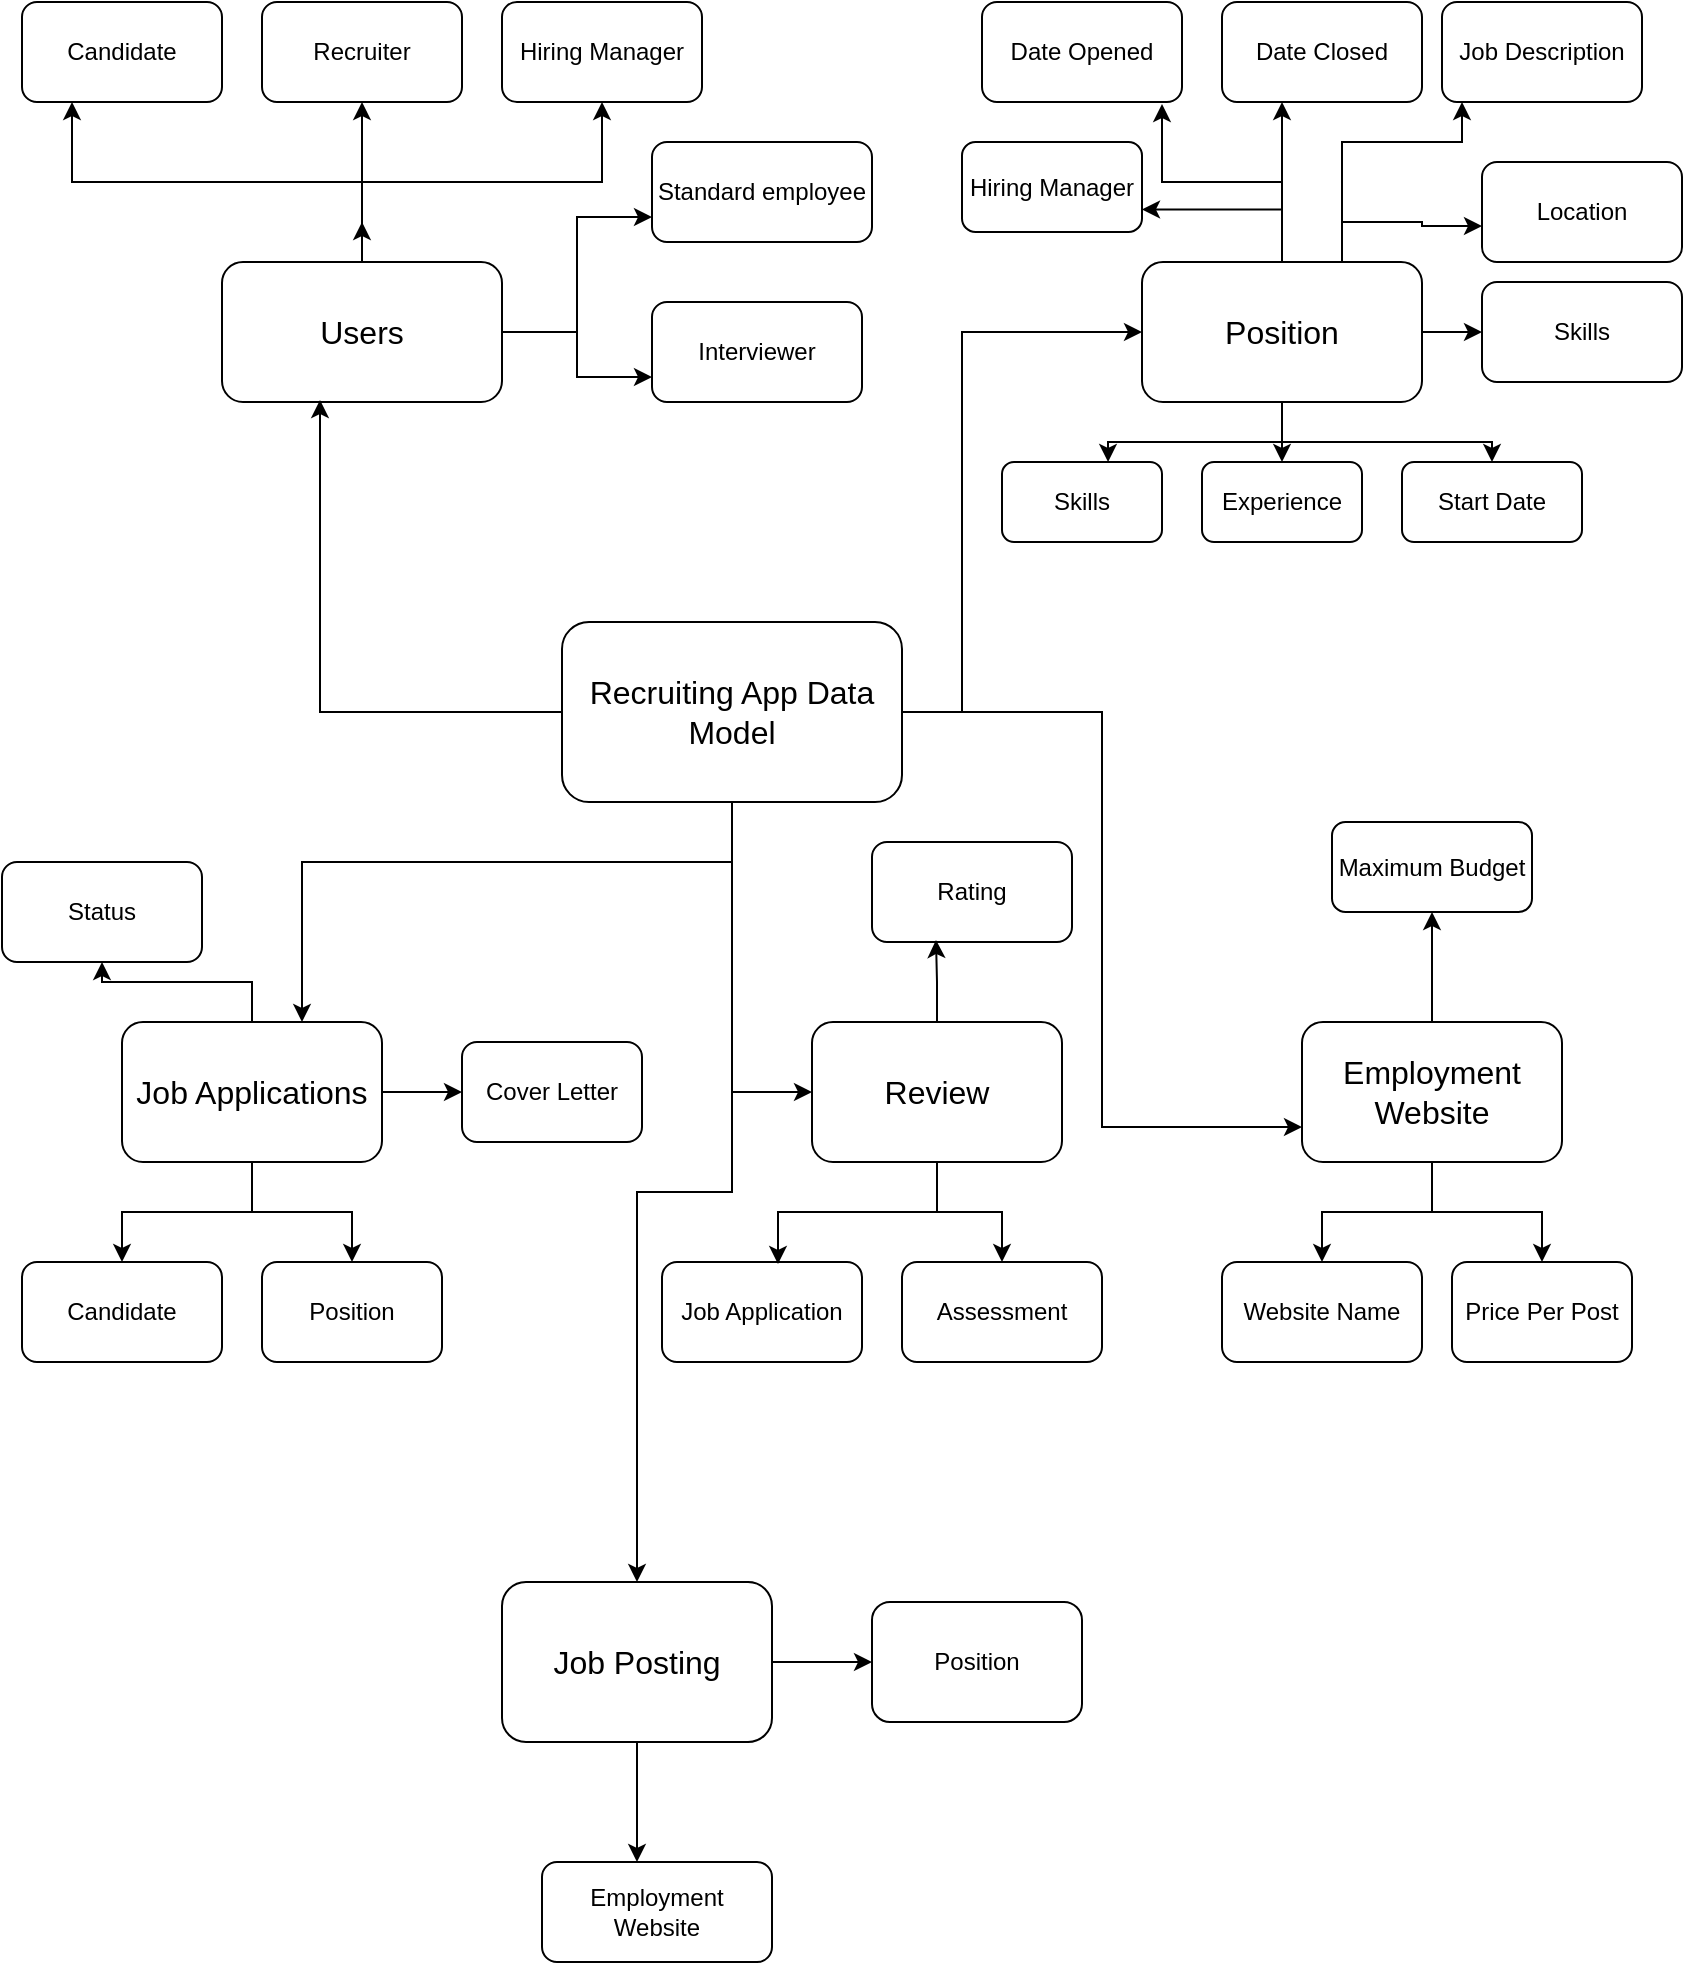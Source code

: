 <mxfile version="24.6.4" type="github">
  <diagram name="Page-1" id="zWi2UBD_fkuRtvGfG0TE">
    <mxGraphModel dx="1981" dy="1057" grid="1" gridSize="10" guides="1" tooltips="1" connect="1" arrows="1" fold="1" page="1" pageScale="1" pageWidth="850" pageHeight="1100" math="0" shadow="0">
      <root>
        <mxCell id="0" />
        <mxCell id="1" parent="0" />
        <mxCell id="zKFp7WblKRK58K7L19Fx-49" style="edgeStyle=orthogonalEdgeStyle;rounded=0;orthogonalLoop=1;jettySize=auto;html=1;entryX=0;entryY=0.5;entryDx=0;entryDy=0;" edge="1" parent="1" source="zKFp7WblKRK58K7L19Fx-1" target="zKFp7WblKRK58K7L19Fx-8">
          <mxGeometry relative="1" as="geometry">
            <Array as="points">
              <mxPoint x="500" y="435" />
              <mxPoint x="500" y="245" />
            </Array>
          </mxGeometry>
        </mxCell>
        <mxCell id="zKFp7WblKRK58K7L19Fx-63" style="edgeStyle=orthogonalEdgeStyle;rounded=0;orthogonalLoop=1;jettySize=auto;html=1;" edge="1" parent="1" source="zKFp7WblKRK58K7L19Fx-1" target="zKFp7WblKRK58K7L19Fx-36">
          <mxGeometry relative="1" as="geometry">
            <Array as="points">
              <mxPoint x="385" y="510" />
              <mxPoint x="170" y="510" />
            </Array>
          </mxGeometry>
        </mxCell>
        <mxCell id="zKFp7WblKRK58K7L19Fx-64" style="edgeStyle=orthogonalEdgeStyle;rounded=0;orthogonalLoop=1;jettySize=auto;html=1;entryX=0;entryY=0.5;entryDx=0;entryDy=0;" edge="1" parent="1" source="zKFp7WblKRK58K7L19Fx-1" target="zKFp7WblKRK58K7L19Fx-41">
          <mxGeometry relative="1" as="geometry" />
        </mxCell>
        <mxCell id="zKFp7WblKRK58K7L19Fx-65" style="edgeStyle=orthogonalEdgeStyle;rounded=0;orthogonalLoop=1;jettySize=auto;html=1;entryX=0;entryY=0.75;entryDx=0;entryDy=0;" edge="1" parent="1" source="zKFp7WblKRK58K7L19Fx-1" target="zKFp7WblKRK58K7L19Fx-42">
          <mxGeometry relative="1" as="geometry" />
        </mxCell>
        <mxCell id="zKFp7WblKRK58K7L19Fx-66" style="edgeStyle=orthogonalEdgeStyle;rounded=0;orthogonalLoop=1;jettySize=auto;html=1;" edge="1" parent="1" source="zKFp7WblKRK58K7L19Fx-1" target="zKFp7WblKRK58K7L19Fx-43">
          <mxGeometry relative="1" as="geometry" />
        </mxCell>
        <mxCell id="zKFp7WblKRK58K7L19Fx-1" value="&lt;font size=&quot;3&quot;&gt;Recruiting App Data Model&lt;/font&gt;" style="rounded=1;whiteSpace=wrap;html=1;" vertex="1" parent="1">
          <mxGeometry x="300" y="390" width="170" height="90" as="geometry" />
        </mxCell>
        <mxCell id="zKFp7WblKRK58K7L19Fx-9" style="edgeStyle=orthogonalEdgeStyle;rounded=0;orthogonalLoop=1;jettySize=auto;html=1;" edge="1" parent="1" source="zKFp7WblKRK58K7L19Fx-2">
          <mxGeometry relative="1" as="geometry">
            <mxPoint x="200" y="190" as="targetPoint" />
          </mxGeometry>
        </mxCell>
        <mxCell id="zKFp7WblKRK58K7L19Fx-10" style="edgeStyle=orthogonalEdgeStyle;rounded=0;orthogonalLoop=1;jettySize=auto;html=1;entryX=0.5;entryY=1;entryDx=0;entryDy=0;" edge="1" parent="1" source="zKFp7WblKRK58K7L19Fx-2" target="zKFp7WblKRK58K7L19Fx-4">
          <mxGeometry relative="1" as="geometry" />
        </mxCell>
        <mxCell id="zKFp7WblKRK58K7L19Fx-11" style="edgeStyle=orthogonalEdgeStyle;rounded=0;orthogonalLoop=1;jettySize=auto;html=1;entryX=0.25;entryY=1;entryDx=0;entryDy=0;" edge="1" parent="1" source="zKFp7WblKRK58K7L19Fx-2" target="zKFp7WblKRK58K7L19Fx-3">
          <mxGeometry relative="1" as="geometry" />
        </mxCell>
        <mxCell id="zKFp7WblKRK58K7L19Fx-12" style="edgeStyle=orthogonalEdgeStyle;rounded=0;orthogonalLoop=1;jettySize=auto;html=1;entryX=0.5;entryY=1;entryDx=0;entryDy=0;" edge="1" parent="1" source="zKFp7WblKRK58K7L19Fx-2" target="zKFp7WblKRK58K7L19Fx-5">
          <mxGeometry relative="1" as="geometry" />
        </mxCell>
        <mxCell id="zKFp7WblKRK58K7L19Fx-13" style="edgeStyle=orthogonalEdgeStyle;rounded=0;orthogonalLoop=1;jettySize=auto;html=1;entryX=0;entryY=0.75;entryDx=0;entryDy=0;" edge="1" parent="1" source="zKFp7WblKRK58K7L19Fx-2" target="zKFp7WblKRK58K7L19Fx-6">
          <mxGeometry relative="1" as="geometry" />
        </mxCell>
        <mxCell id="zKFp7WblKRK58K7L19Fx-14" style="edgeStyle=orthogonalEdgeStyle;rounded=0;orthogonalLoop=1;jettySize=auto;html=1;entryX=0;entryY=0.75;entryDx=0;entryDy=0;" edge="1" parent="1" source="zKFp7WblKRK58K7L19Fx-2" target="zKFp7WblKRK58K7L19Fx-7">
          <mxGeometry relative="1" as="geometry" />
        </mxCell>
        <mxCell id="zKFp7WblKRK58K7L19Fx-2" value="&lt;font size=&quot;3&quot;&gt;Users&lt;/font&gt;" style="rounded=1;whiteSpace=wrap;html=1;" vertex="1" parent="1">
          <mxGeometry x="130" y="210" width="140" height="70" as="geometry" />
        </mxCell>
        <mxCell id="zKFp7WblKRK58K7L19Fx-3" value="Candidate" style="rounded=1;whiteSpace=wrap;html=1;" vertex="1" parent="1">
          <mxGeometry x="30" y="80" width="100" height="50" as="geometry" />
        </mxCell>
        <mxCell id="zKFp7WblKRK58K7L19Fx-4" value="Recruiter" style="rounded=1;whiteSpace=wrap;html=1;" vertex="1" parent="1">
          <mxGeometry x="150" y="80" width="100" height="50" as="geometry" />
        </mxCell>
        <mxCell id="zKFp7WblKRK58K7L19Fx-5" value="Hiring Manager" style="rounded=1;whiteSpace=wrap;html=1;" vertex="1" parent="1">
          <mxGeometry x="270" y="80" width="100" height="50" as="geometry" />
        </mxCell>
        <mxCell id="zKFp7WblKRK58K7L19Fx-6" value="Standard employee" style="rounded=1;whiteSpace=wrap;html=1;" vertex="1" parent="1">
          <mxGeometry x="345" y="150" width="110" height="50" as="geometry" />
        </mxCell>
        <mxCell id="zKFp7WblKRK58K7L19Fx-7" value="Interviewer" style="rounded=1;whiteSpace=wrap;html=1;" vertex="1" parent="1">
          <mxGeometry x="345" y="230" width="105" height="50" as="geometry" />
        </mxCell>
        <mxCell id="zKFp7WblKRK58K7L19Fx-25" style="edgeStyle=orthogonalEdgeStyle;rounded=0;orthogonalLoop=1;jettySize=auto;html=1;entryX=1;entryY=0.75;entryDx=0;entryDy=0;" edge="1" parent="1" source="zKFp7WblKRK58K7L19Fx-8" target="zKFp7WblKRK58K7L19Fx-23">
          <mxGeometry relative="1" as="geometry" />
        </mxCell>
        <mxCell id="zKFp7WblKRK58K7L19Fx-30" value="" style="edgeStyle=orthogonalEdgeStyle;rounded=0;orthogonalLoop=1;jettySize=auto;html=1;" edge="1" parent="1" source="zKFp7WblKRK58K7L19Fx-8" target="zKFp7WblKRK58K7L19Fx-21">
          <mxGeometry relative="1" as="geometry" />
        </mxCell>
        <mxCell id="zKFp7WblKRK58K7L19Fx-34" style="edgeStyle=orthogonalEdgeStyle;rounded=0;orthogonalLoop=1;jettySize=auto;html=1;entryX=0;entryY=0.64;entryDx=0;entryDy=0;entryPerimeter=0;" edge="1" parent="1" source="zKFp7WblKRK58K7L19Fx-8" target="zKFp7WblKRK58K7L19Fx-18">
          <mxGeometry relative="1" as="geometry">
            <Array as="points">
              <mxPoint x="690" y="190" />
              <mxPoint x="730" y="190" />
              <mxPoint x="730" y="192" />
            </Array>
          </mxGeometry>
        </mxCell>
        <mxCell id="zKFp7WblKRK58K7L19Fx-8" value="&lt;font size=&quot;3&quot;&gt;Position&lt;/font&gt;" style="rounded=1;whiteSpace=wrap;html=1;" vertex="1" parent="1">
          <mxGeometry x="590" y="210" width="140" height="70" as="geometry" />
        </mxCell>
        <mxCell id="zKFp7WblKRK58K7L19Fx-15" value="Date Opened" style="rounded=1;whiteSpace=wrap;html=1;" vertex="1" parent="1">
          <mxGeometry x="510" y="80" width="100" height="50" as="geometry" />
        </mxCell>
        <mxCell id="zKFp7WblKRK58K7L19Fx-16" value="Date Closed" style="rounded=1;whiteSpace=wrap;html=1;" vertex="1" parent="1">
          <mxGeometry x="630" y="80" width="100" height="50" as="geometry" />
        </mxCell>
        <mxCell id="zKFp7WblKRK58K7L19Fx-17" value="Job Description" style="rounded=1;whiteSpace=wrap;html=1;" vertex="1" parent="1">
          <mxGeometry x="740" y="80" width="100" height="50" as="geometry" />
        </mxCell>
        <mxCell id="zKFp7WblKRK58K7L19Fx-18" value="Location" style="rounded=1;whiteSpace=wrap;html=1;" vertex="1" parent="1">
          <mxGeometry x="760" y="160" width="100" height="50" as="geometry" />
        </mxCell>
        <mxCell id="zKFp7WblKRK58K7L19Fx-19" value="Skills" style="rounded=1;whiteSpace=wrap;html=1;" vertex="1" parent="1">
          <mxGeometry x="760" y="220" width="100" height="50" as="geometry" />
        </mxCell>
        <mxCell id="zKFp7WblKRK58K7L19Fx-20" value="Skills" style="rounded=1;whiteSpace=wrap;html=1;" vertex="1" parent="1">
          <mxGeometry x="520" y="310" width="80" height="40" as="geometry" />
        </mxCell>
        <mxCell id="zKFp7WblKRK58K7L19Fx-21" value="Experience" style="rounded=1;whiteSpace=wrap;html=1;" vertex="1" parent="1">
          <mxGeometry x="620" y="310" width="80" height="40" as="geometry" />
        </mxCell>
        <mxCell id="zKFp7WblKRK58K7L19Fx-22" value="Start Date" style="rounded=1;whiteSpace=wrap;html=1;" vertex="1" parent="1">
          <mxGeometry x="720" y="310" width="90" height="40" as="geometry" />
        </mxCell>
        <mxCell id="zKFp7WblKRK58K7L19Fx-23" value="Hiring Manager" style="rounded=1;whiteSpace=wrap;html=1;" vertex="1" parent="1">
          <mxGeometry x="500" y="150" width="90" height="45" as="geometry" />
        </mxCell>
        <mxCell id="zKFp7WblKRK58K7L19Fx-24" style="edgeStyle=orthogonalEdgeStyle;rounded=0;orthogonalLoop=1;jettySize=auto;html=1;entryX=0.9;entryY=1.02;entryDx=0;entryDy=0;entryPerimeter=0;" edge="1" parent="1" source="zKFp7WblKRK58K7L19Fx-8" target="zKFp7WblKRK58K7L19Fx-15">
          <mxGeometry relative="1" as="geometry" />
        </mxCell>
        <mxCell id="zKFp7WblKRK58K7L19Fx-26" style="edgeStyle=orthogonalEdgeStyle;rounded=0;orthogonalLoop=1;jettySize=auto;html=1;" edge="1" parent="1" source="zKFp7WblKRK58K7L19Fx-8">
          <mxGeometry relative="1" as="geometry">
            <mxPoint x="660" y="130" as="targetPoint" />
          </mxGeometry>
        </mxCell>
        <mxCell id="zKFp7WblKRK58K7L19Fx-27" style="edgeStyle=orthogonalEdgeStyle;rounded=0;orthogonalLoop=1;jettySize=auto;html=1;entryX=0.1;entryY=1;entryDx=0;entryDy=0;entryPerimeter=0;" edge="1" parent="1" source="zKFp7WblKRK58K7L19Fx-8" target="zKFp7WblKRK58K7L19Fx-17">
          <mxGeometry relative="1" as="geometry">
            <Array as="points">
              <mxPoint x="690" y="150" />
              <mxPoint x="750" y="150" />
            </Array>
          </mxGeometry>
        </mxCell>
        <mxCell id="zKFp7WblKRK58K7L19Fx-31" style="edgeStyle=orthogonalEdgeStyle;rounded=0;orthogonalLoop=1;jettySize=auto;html=1;entryX=0.663;entryY=0;entryDx=0;entryDy=0;entryPerimeter=0;" edge="1" parent="1" source="zKFp7WblKRK58K7L19Fx-8" target="zKFp7WblKRK58K7L19Fx-20">
          <mxGeometry relative="1" as="geometry" />
        </mxCell>
        <mxCell id="zKFp7WblKRK58K7L19Fx-32" style="edgeStyle=orthogonalEdgeStyle;rounded=0;orthogonalLoop=1;jettySize=auto;html=1;entryDx=0;entryDy=0;entryPerimeter=0;" edge="1" parent="1" source="zKFp7WblKRK58K7L19Fx-8" target="zKFp7WblKRK58K7L19Fx-22">
          <mxGeometry relative="1" as="geometry">
            <Array as="points">
              <mxPoint x="660" y="300" />
              <mxPoint x="765" y="300" />
            </Array>
          </mxGeometry>
        </mxCell>
        <mxCell id="zKFp7WblKRK58K7L19Fx-35" style="edgeStyle=orthogonalEdgeStyle;rounded=0;orthogonalLoop=1;jettySize=auto;html=1;entryDx=0;entryDy=0;entryPerimeter=0;" edge="1" parent="1" source="zKFp7WblKRK58K7L19Fx-8" target="zKFp7WblKRK58K7L19Fx-19">
          <mxGeometry relative="1" as="geometry" />
        </mxCell>
        <mxCell id="zKFp7WblKRK58K7L19Fx-45" style="edgeStyle=orthogonalEdgeStyle;rounded=0;orthogonalLoop=1;jettySize=auto;html=1;" edge="1" parent="1" source="zKFp7WblKRK58K7L19Fx-36" target="zKFp7WblKRK58K7L19Fx-39">
          <mxGeometry relative="1" as="geometry" />
        </mxCell>
        <mxCell id="zKFp7WblKRK58K7L19Fx-46" style="edgeStyle=orthogonalEdgeStyle;rounded=0;orthogonalLoop=1;jettySize=auto;html=1;entryX=0.5;entryY=0;entryDx=0;entryDy=0;" edge="1" parent="1" source="zKFp7WblKRK58K7L19Fx-36" target="zKFp7WblKRK58K7L19Fx-38">
          <mxGeometry relative="1" as="geometry" />
        </mxCell>
        <mxCell id="zKFp7WblKRK58K7L19Fx-47" style="edgeStyle=orthogonalEdgeStyle;rounded=0;orthogonalLoop=1;jettySize=auto;html=1;entryX=0.5;entryY=0;entryDx=0;entryDy=0;" edge="1" parent="1" source="zKFp7WblKRK58K7L19Fx-36" target="zKFp7WblKRK58K7L19Fx-37">
          <mxGeometry relative="1" as="geometry" />
        </mxCell>
        <mxCell id="zKFp7WblKRK58K7L19Fx-36" value="&lt;font size=&quot;3&quot;&gt;Job Applications&lt;/font&gt;" style="rounded=1;whiteSpace=wrap;html=1;" vertex="1" parent="1">
          <mxGeometry x="80" y="590" width="130" height="70" as="geometry" />
        </mxCell>
        <mxCell id="zKFp7WblKRK58K7L19Fx-37" value="Candidate" style="rounded=1;whiteSpace=wrap;html=1;" vertex="1" parent="1">
          <mxGeometry x="30" y="710" width="100" height="50" as="geometry" />
        </mxCell>
        <mxCell id="zKFp7WblKRK58K7L19Fx-38" value="Position" style="rounded=1;whiteSpace=wrap;html=1;" vertex="1" parent="1">
          <mxGeometry x="150" y="710" width="90" height="50" as="geometry" />
        </mxCell>
        <mxCell id="zKFp7WblKRK58K7L19Fx-39" value="Cover Letter" style="rounded=1;whiteSpace=wrap;html=1;" vertex="1" parent="1">
          <mxGeometry x="250" y="600" width="90" height="50" as="geometry" />
        </mxCell>
        <mxCell id="zKFp7WblKRK58K7L19Fx-40" value="Status" style="rounded=1;whiteSpace=wrap;html=1;" vertex="1" parent="1">
          <mxGeometry x="20" y="510" width="100" height="50" as="geometry" />
        </mxCell>
        <mxCell id="zKFp7WblKRK58K7L19Fx-54" style="edgeStyle=orthogonalEdgeStyle;rounded=0;orthogonalLoop=1;jettySize=auto;html=1;entryX=0.5;entryY=0;entryDx=0;entryDy=0;" edge="1" parent="1" source="zKFp7WblKRK58K7L19Fx-41" target="zKFp7WblKRK58K7L19Fx-51">
          <mxGeometry relative="1" as="geometry" />
        </mxCell>
        <mxCell id="zKFp7WblKRK58K7L19Fx-41" value="&lt;font size=&quot;3&quot;&gt;Review&lt;/font&gt;" style="rounded=1;whiteSpace=wrap;html=1;" vertex="1" parent="1">
          <mxGeometry x="425" y="590" width="125" height="70" as="geometry" />
        </mxCell>
        <mxCell id="zKFp7WblKRK58K7L19Fx-60" style="edgeStyle=orthogonalEdgeStyle;rounded=0;orthogonalLoop=1;jettySize=auto;html=1;entryX=0.5;entryY=1;entryDx=0;entryDy=0;" edge="1" parent="1" source="zKFp7WblKRK58K7L19Fx-42" target="zKFp7WblKRK58K7L19Fx-58">
          <mxGeometry relative="1" as="geometry" />
        </mxCell>
        <mxCell id="zKFp7WblKRK58K7L19Fx-61" style="edgeStyle=orthogonalEdgeStyle;rounded=0;orthogonalLoop=1;jettySize=auto;html=1;entryX=0.5;entryY=0;entryDx=0;entryDy=0;" edge="1" parent="1" source="zKFp7WblKRK58K7L19Fx-42" target="zKFp7WblKRK58K7L19Fx-56">
          <mxGeometry relative="1" as="geometry" />
        </mxCell>
        <mxCell id="zKFp7WblKRK58K7L19Fx-62" style="edgeStyle=orthogonalEdgeStyle;rounded=0;orthogonalLoop=1;jettySize=auto;html=1;entryX=0.5;entryY=0;entryDx=0;entryDy=0;" edge="1" parent="1" source="zKFp7WblKRK58K7L19Fx-42" target="zKFp7WblKRK58K7L19Fx-57">
          <mxGeometry relative="1" as="geometry" />
        </mxCell>
        <mxCell id="zKFp7WblKRK58K7L19Fx-42" value="&lt;font size=&quot;3&quot;&gt;Employment Website&lt;/font&gt;" style="rounded=1;whiteSpace=wrap;html=1;" vertex="1" parent="1">
          <mxGeometry x="670" y="590" width="130" height="70" as="geometry" />
        </mxCell>
        <mxCell id="zKFp7WblKRK58K7L19Fx-69" style="edgeStyle=orthogonalEdgeStyle;rounded=0;orthogonalLoop=1;jettySize=auto;html=1;" edge="1" parent="1" source="zKFp7WblKRK58K7L19Fx-43" target="zKFp7WblKRK58K7L19Fx-67">
          <mxGeometry relative="1" as="geometry" />
        </mxCell>
        <mxCell id="zKFp7WblKRK58K7L19Fx-43" value="&lt;font size=&quot;3&quot;&gt;Job Posting&lt;/font&gt;" style="rounded=1;whiteSpace=wrap;html=1;" vertex="1" parent="1">
          <mxGeometry x="270" y="870" width="135" height="80" as="geometry" />
        </mxCell>
        <mxCell id="zKFp7WblKRK58K7L19Fx-44" style="edgeStyle=orthogonalEdgeStyle;rounded=0;orthogonalLoop=1;jettySize=auto;html=1;entryDx=0;entryDy=0;entryPerimeter=0;" edge="1" parent="1" source="zKFp7WblKRK58K7L19Fx-36" target="zKFp7WblKRK58K7L19Fx-40">
          <mxGeometry relative="1" as="geometry" />
        </mxCell>
        <mxCell id="zKFp7WblKRK58K7L19Fx-48" style="edgeStyle=orthogonalEdgeStyle;rounded=0;orthogonalLoop=1;jettySize=auto;html=1;entryX=0.35;entryY=0.986;entryDx=0;entryDy=0;entryPerimeter=0;" edge="1" parent="1" source="zKFp7WblKRK58K7L19Fx-1" target="zKFp7WblKRK58K7L19Fx-2">
          <mxGeometry relative="1" as="geometry" />
        </mxCell>
        <mxCell id="zKFp7WblKRK58K7L19Fx-50" value="Job Application" style="rounded=1;whiteSpace=wrap;html=1;" vertex="1" parent="1">
          <mxGeometry x="350" y="710" width="100" height="50" as="geometry" />
        </mxCell>
        <mxCell id="zKFp7WblKRK58K7L19Fx-51" value="Assessment" style="rounded=1;whiteSpace=wrap;html=1;" vertex="1" parent="1">
          <mxGeometry x="470" y="710" width="100" height="50" as="geometry" />
        </mxCell>
        <mxCell id="zKFp7WblKRK58K7L19Fx-52" value="Rating" style="rounded=1;whiteSpace=wrap;html=1;" vertex="1" parent="1">
          <mxGeometry x="455" y="500" width="100" height="50" as="geometry" />
        </mxCell>
        <mxCell id="zKFp7WblKRK58K7L19Fx-53" style="edgeStyle=orthogonalEdgeStyle;rounded=0;orthogonalLoop=1;jettySize=auto;html=1;entryX=0.32;entryY=0.98;entryDx=0;entryDy=0;entryPerimeter=0;" edge="1" parent="1" source="zKFp7WblKRK58K7L19Fx-41" target="zKFp7WblKRK58K7L19Fx-52">
          <mxGeometry relative="1" as="geometry" />
        </mxCell>
        <mxCell id="zKFp7WblKRK58K7L19Fx-55" style="edgeStyle=orthogonalEdgeStyle;rounded=0;orthogonalLoop=1;jettySize=auto;html=1;entryX=0.58;entryY=0.02;entryDx=0;entryDy=0;entryPerimeter=0;" edge="1" parent="1" source="zKFp7WblKRK58K7L19Fx-41" target="zKFp7WblKRK58K7L19Fx-50">
          <mxGeometry relative="1" as="geometry" />
        </mxCell>
        <mxCell id="zKFp7WblKRK58K7L19Fx-56" value="Website Name" style="rounded=1;whiteSpace=wrap;html=1;" vertex="1" parent="1">
          <mxGeometry x="630" y="710" width="100" height="50" as="geometry" />
        </mxCell>
        <mxCell id="zKFp7WblKRK58K7L19Fx-57" value="Price Per Post" style="rounded=1;whiteSpace=wrap;html=1;" vertex="1" parent="1">
          <mxGeometry x="745" y="710" width="90" height="50" as="geometry" />
        </mxCell>
        <mxCell id="zKFp7WblKRK58K7L19Fx-58" value="Maximum Budget" style="rounded=1;whiteSpace=wrap;html=1;" vertex="1" parent="1">
          <mxGeometry x="685" y="490" width="100" height="45" as="geometry" />
        </mxCell>
        <mxCell id="zKFp7WblKRK58K7L19Fx-67" value="Position" style="rounded=1;whiteSpace=wrap;html=1;" vertex="1" parent="1">
          <mxGeometry x="455" y="880" width="105" height="60" as="geometry" />
        </mxCell>
        <mxCell id="zKFp7WblKRK58K7L19Fx-68" value="Employment Website" style="rounded=1;whiteSpace=wrap;html=1;" vertex="1" parent="1">
          <mxGeometry x="290" y="1010" width="115" height="50" as="geometry" />
        </mxCell>
        <mxCell id="zKFp7WblKRK58K7L19Fx-71" style="edgeStyle=orthogonalEdgeStyle;rounded=0;orthogonalLoop=1;jettySize=auto;html=1;entryX=0.413;entryY=0;entryDx=0;entryDy=0;entryPerimeter=0;" edge="1" parent="1" source="zKFp7WblKRK58K7L19Fx-43" target="zKFp7WblKRK58K7L19Fx-68">
          <mxGeometry relative="1" as="geometry" />
        </mxCell>
      </root>
    </mxGraphModel>
  </diagram>
</mxfile>
